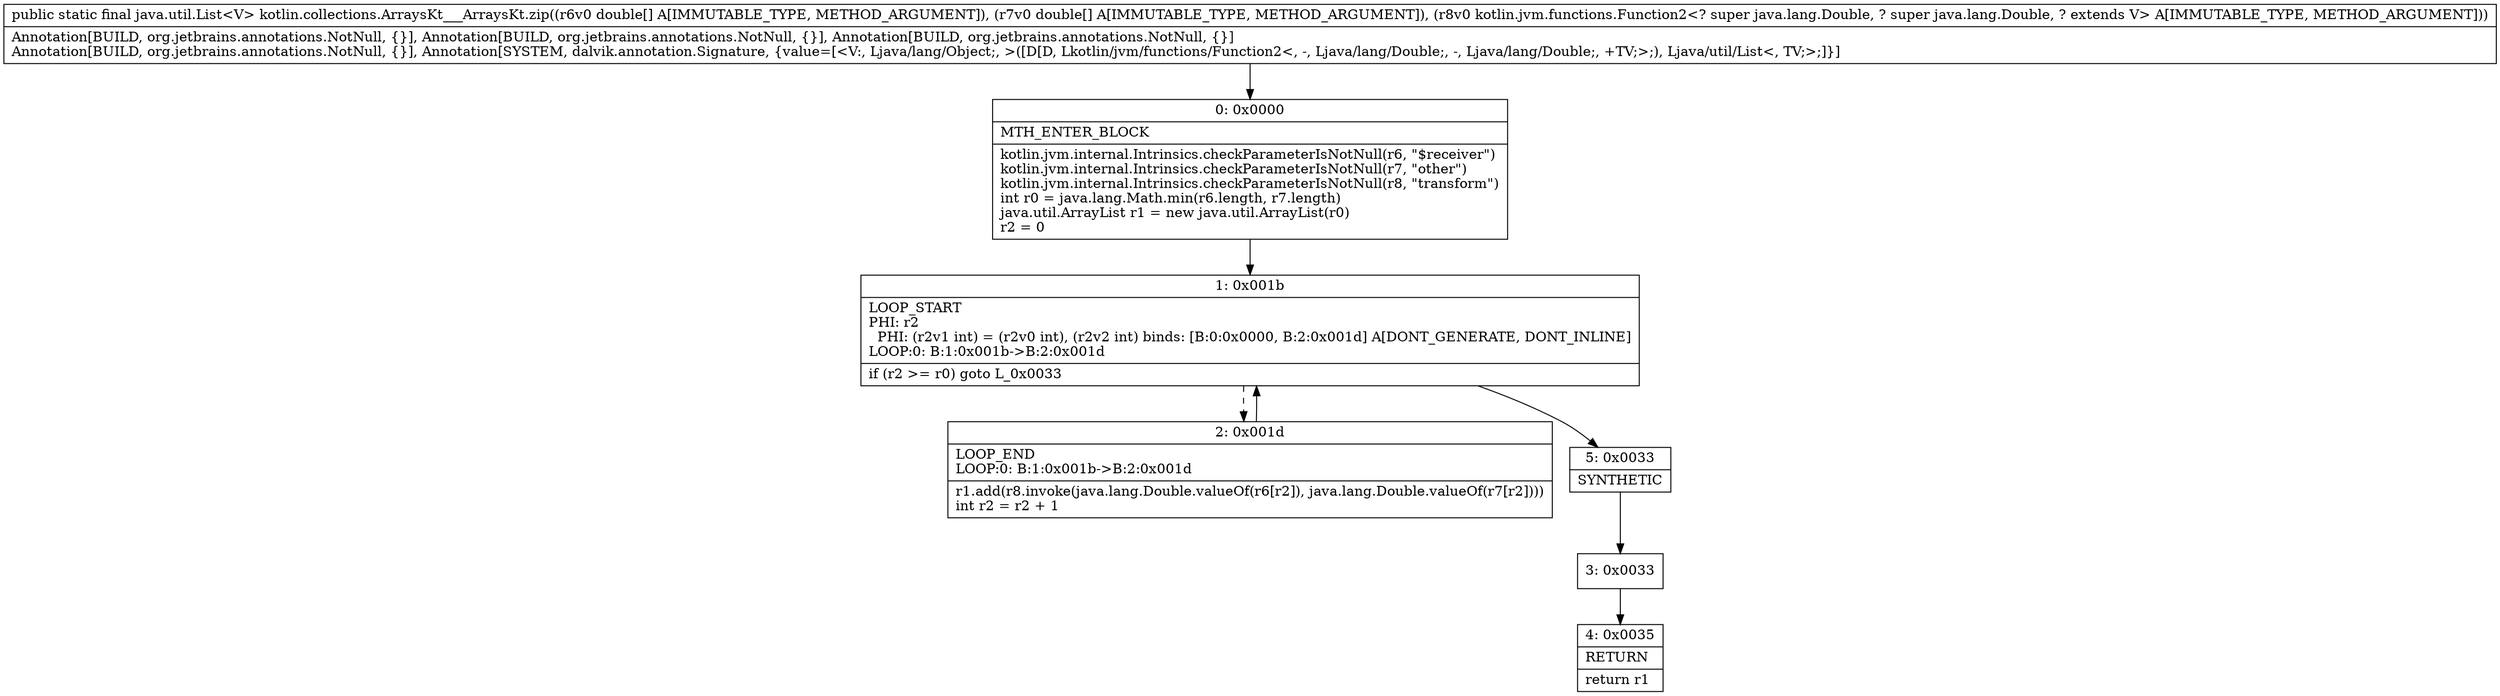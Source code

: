 digraph "CFG forkotlin.collections.ArraysKt___ArraysKt.zip([D[DLkotlin\/jvm\/functions\/Function2;)Ljava\/util\/List;" {
Node_0 [shape=record,label="{0\:\ 0x0000|MTH_ENTER_BLOCK\l|kotlin.jvm.internal.Intrinsics.checkParameterIsNotNull(r6, \"$receiver\")\lkotlin.jvm.internal.Intrinsics.checkParameterIsNotNull(r7, \"other\")\lkotlin.jvm.internal.Intrinsics.checkParameterIsNotNull(r8, \"transform\")\lint r0 = java.lang.Math.min(r6.length, r7.length)\ljava.util.ArrayList r1 = new java.util.ArrayList(r0)\lr2 = 0\l}"];
Node_1 [shape=record,label="{1\:\ 0x001b|LOOP_START\lPHI: r2 \l  PHI: (r2v1 int) = (r2v0 int), (r2v2 int) binds: [B:0:0x0000, B:2:0x001d] A[DONT_GENERATE, DONT_INLINE]\lLOOP:0: B:1:0x001b\-\>B:2:0x001d\l|if (r2 \>= r0) goto L_0x0033\l}"];
Node_2 [shape=record,label="{2\:\ 0x001d|LOOP_END\lLOOP:0: B:1:0x001b\-\>B:2:0x001d\l|r1.add(r8.invoke(java.lang.Double.valueOf(r6[r2]), java.lang.Double.valueOf(r7[r2])))\lint r2 = r2 + 1\l}"];
Node_3 [shape=record,label="{3\:\ 0x0033}"];
Node_4 [shape=record,label="{4\:\ 0x0035|RETURN\l|return r1\l}"];
Node_5 [shape=record,label="{5\:\ 0x0033|SYNTHETIC\l}"];
MethodNode[shape=record,label="{public static final java.util.List\<V\> kotlin.collections.ArraysKt___ArraysKt.zip((r6v0 double[] A[IMMUTABLE_TYPE, METHOD_ARGUMENT]), (r7v0 double[] A[IMMUTABLE_TYPE, METHOD_ARGUMENT]), (r8v0 kotlin.jvm.functions.Function2\<? super java.lang.Double, ? super java.lang.Double, ? extends V\> A[IMMUTABLE_TYPE, METHOD_ARGUMENT]))  | Annotation[BUILD, org.jetbrains.annotations.NotNull, \{\}], Annotation[BUILD, org.jetbrains.annotations.NotNull, \{\}], Annotation[BUILD, org.jetbrains.annotations.NotNull, \{\}]\lAnnotation[BUILD, org.jetbrains.annotations.NotNull, \{\}], Annotation[SYSTEM, dalvik.annotation.Signature, \{value=[\<V:, Ljava\/lang\/Object;, \>([D[D, Lkotlin\/jvm\/functions\/Function2\<, \-, Ljava\/lang\/Double;, \-, Ljava\/lang\/Double;, +TV;\>;), Ljava\/util\/List\<, TV;\>;]\}]\l}"];
MethodNode -> Node_0;
Node_0 -> Node_1;
Node_1 -> Node_2[style=dashed];
Node_1 -> Node_5;
Node_2 -> Node_1;
Node_3 -> Node_4;
Node_5 -> Node_3;
}

